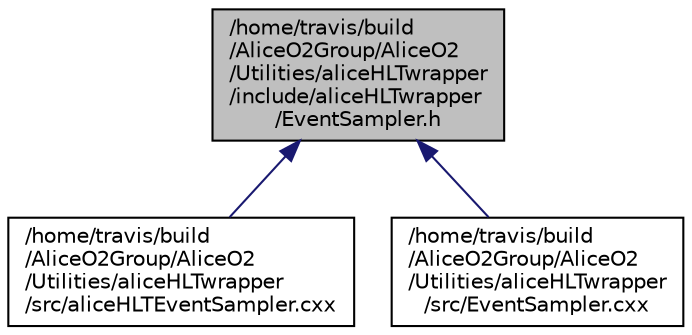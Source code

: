 digraph "/home/travis/build/AliceO2Group/AliceO2/Utilities/aliceHLTwrapper/include/aliceHLTwrapper/EventSampler.h"
{
 // INTERACTIVE_SVG=YES
  bgcolor="transparent";
  edge [fontname="Helvetica",fontsize="10",labelfontname="Helvetica",labelfontsize="10"];
  node [fontname="Helvetica",fontsize="10",shape=record];
  Node1 [label="/home/travis/build\l/AliceO2Group/AliceO2\l/Utilities/aliceHLTwrapper\l/include/aliceHLTwrapper\l/EventSampler.h",height=0.2,width=0.4,color="black", fillcolor="grey75", style="filled", fontcolor="black"];
  Node1 -> Node2 [dir="back",color="midnightblue",fontsize="10",style="solid",fontname="Helvetica"];
  Node2 [label="/home/travis/build\l/AliceO2Group/AliceO2\l/Utilities/aliceHLTwrapper\l/src/aliceHLTEventSampler.cxx",height=0.2,width=0.4,color="black",URL="$d3/dc5/aliceHLTEventSampler_8cxx.html"];
  Node1 -> Node3 [dir="back",color="midnightblue",fontsize="10",style="solid",fontname="Helvetica"];
  Node3 [label="/home/travis/build\l/AliceO2Group/AliceO2\l/Utilities/aliceHLTwrapper\l/src/EventSampler.cxx",height=0.2,width=0.4,color="black",URL="$d1/dda/EventSampler_8cxx.html"];
}
